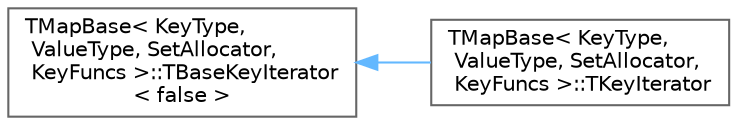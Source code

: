digraph "Graphical Class Hierarchy"
{
 // INTERACTIVE_SVG=YES
 // LATEX_PDF_SIZE
  bgcolor="transparent";
  edge [fontname=Helvetica,fontsize=10,labelfontname=Helvetica,labelfontsize=10];
  node [fontname=Helvetica,fontsize=10,shape=box,height=0.2,width=0.4];
  rankdir="LR";
  Node0 [id="Node000000",label="TMapBase\< KeyType,\l ValueType, SetAllocator,\l KeyFuncs \>::TBaseKeyIterator\l\< false \>",height=0.2,width=0.4,color="grey40", fillcolor="white", style="filled",URL="$d1/d1c/classTMapBase_1_1TBaseKeyIterator.html",tooltip=" "];
  Node0 -> Node1 [id="edge7729_Node000000_Node000001",dir="back",color="steelblue1",style="solid",tooltip=" "];
  Node1 [id="Node000001",label="TMapBase\< KeyType,\l ValueType, SetAllocator,\l KeyFuncs \>::TKeyIterator",height=0.2,width=0.4,color="grey40", fillcolor="white", style="filled",URL="$d4/d09/classTMapBase_1_1TKeyIterator.html",tooltip="Iterates over values associated with a specified key in a map."];
}
